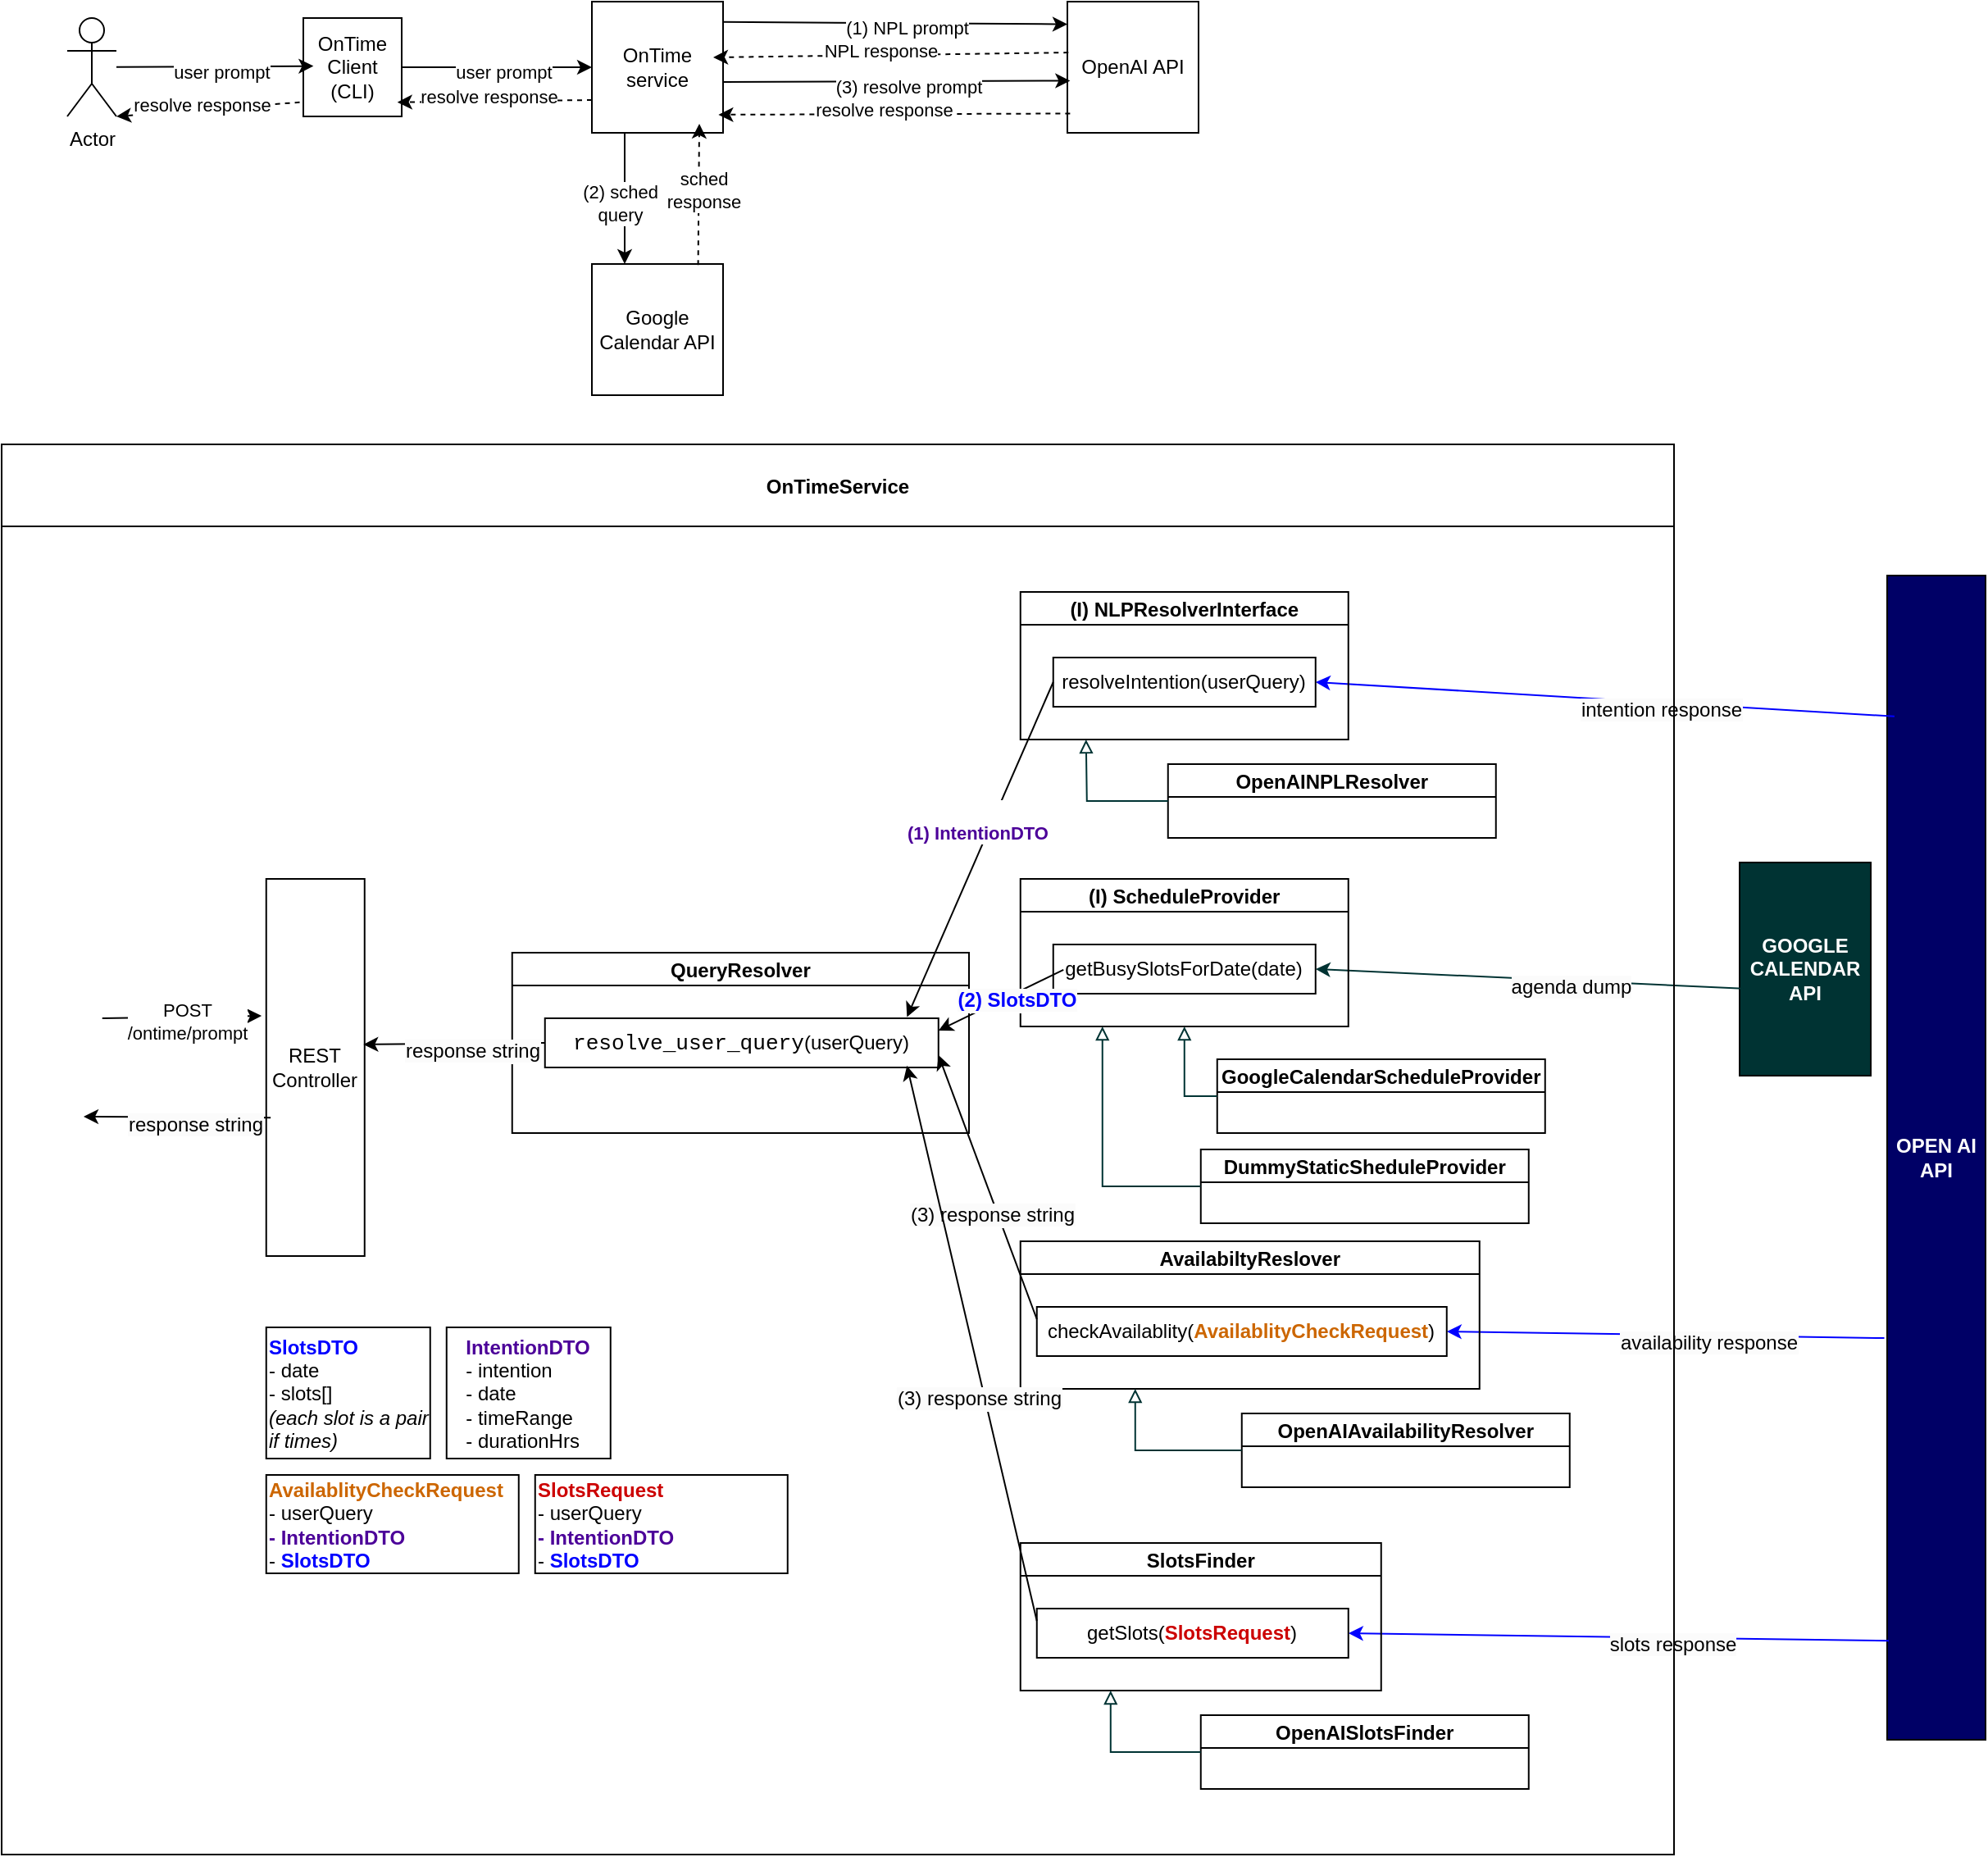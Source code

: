 <mxfile version="25.0.3">
  <diagram name="Page-1" id="O5Yeq7JF-oprdVF3xFMV">
    <mxGraphModel dx="1674" dy="738" grid="1" gridSize="10" guides="1" tooltips="1" connect="1" arrows="1" fold="1" page="1" pageScale="1" pageWidth="850" pageHeight="1100" math="0" shadow="0">
      <root>
        <mxCell id="0" />
        <mxCell id="1" parent="0" />
        <mxCell id="nvfyEzK4BFwzWhvPfm2Y-1" value="OnTime service" style="whiteSpace=wrap;html=1;aspect=fixed;" parent="1" vertex="1">
          <mxGeometry x="440" y="60" width="80" height="80" as="geometry" />
        </mxCell>
        <mxCell id="nvfyEzK4BFwzWhvPfm2Y-2" value="OpenAI API" style="whiteSpace=wrap;html=1;aspect=fixed;" parent="1" vertex="1">
          <mxGeometry x="730" y="60" width="80" height="80" as="geometry" />
        </mxCell>
        <mxCell id="nvfyEzK4BFwzWhvPfm2Y-3" value="Google Calendar API" style="whiteSpace=wrap;html=1;aspect=fixed;" parent="1" vertex="1">
          <mxGeometry x="440" y="220" width="80" height="80" as="geometry" />
        </mxCell>
        <mxCell id="nvfyEzK4BFwzWhvPfm2Y-4" value="OnTime&lt;div&gt;Client (CLI)&lt;/div&gt;" style="whiteSpace=wrap;html=1;aspect=fixed;" parent="1" vertex="1">
          <mxGeometry x="264" y="70" width="60" height="60" as="geometry" />
        </mxCell>
        <mxCell id="nvfyEzK4BFwzWhvPfm2Y-5" value="Actor" style="shape=umlActor;verticalLabelPosition=bottom;verticalAlign=top;html=1;outlineConnect=0;" parent="1" vertex="1">
          <mxGeometry x="120" y="70" width="30" height="60" as="geometry" />
        </mxCell>
        <mxCell id="nvfyEzK4BFwzWhvPfm2Y-6" value="" style="endArrow=classic;html=1;rounded=0;entryX=0.103;entryY=0.488;entryDx=0;entryDy=0;entryPerimeter=0;" parent="1" source="nvfyEzK4BFwzWhvPfm2Y-5" target="nvfyEzK4BFwzWhvPfm2Y-4" edge="1">
          <mxGeometry width="50" height="50" relative="1" as="geometry">
            <mxPoint x="520" y="150" as="sourcePoint" />
            <mxPoint x="570" y="100" as="targetPoint" />
          </mxGeometry>
        </mxCell>
        <mxCell id="nvfyEzK4BFwzWhvPfm2Y-7" value="user prompt" style="edgeLabel;html=1;align=center;verticalAlign=middle;resizable=0;points=[];" parent="nvfyEzK4BFwzWhvPfm2Y-6" vertex="1" connectable="0">
          <mxGeometry x="0.061" y="-3" relative="1" as="geometry">
            <mxPoint as="offset" />
          </mxGeometry>
        </mxCell>
        <mxCell id="nvfyEzK4BFwzWhvPfm2Y-8" value="" style="endArrow=classic;html=1;rounded=0;" parent="1" source="nvfyEzK4BFwzWhvPfm2Y-4" target="nvfyEzK4BFwzWhvPfm2Y-1" edge="1">
          <mxGeometry width="50" height="50" relative="1" as="geometry">
            <mxPoint x="190" y="110" as="sourcePoint" />
            <mxPoint x="291" y="109" as="targetPoint" />
          </mxGeometry>
        </mxCell>
        <mxCell id="nvfyEzK4BFwzWhvPfm2Y-9" value="user prompt" style="edgeLabel;html=1;align=center;verticalAlign=middle;resizable=0;points=[];" parent="nvfyEzK4BFwzWhvPfm2Y-8" vertex="1" connectable="0">
          <mxGeometry x="0.061" y="-3" relative="1" as="geometry">
            <mxPoint as="offset" />
          </mxGeometry>
        </mxCell>
        <mxCell id="nvfyEzK4BFwzWhvPfm2Y-10" value="" style="endArrow=classic;html=1;rounded=0;exitX=1;exitY=0.155;exitDx=0;exitDy=0;exitPerimeter=0;entryX=0;entryY=0.172;entryDx=0;entryDy=0;entryPerimeter=0;" parent="1" source="nvfyEzK4BFwzWhvPfm2Y-1" target="nvfyEzK4BFwzWhvPfm2Y-2" edge="1">
          <mxGeometry width="50" height="50" relative="1" as="geometry">
            <mxPoint x="345" y="110" as="sourcePoint" />
            <mxPoint x="450" y="110" as="targetPoint" />
          </mxGeometry>
        </mxCell>
        <mxCell id="nvfyEzK4BFwzWhvPfm2Y-11" value="(1) NPL prompt" style="edgeLabel;html=1;align=center;verticalAlign=middle;resizable=0;points=[];" parent="nvfyEzK4BFwzWhvPfm2Y-10" vertex="1" connectable="0">
          <mxGeometry x="0.061" y="-3" relative="1" as="geometry">
            <mxPoint as="offset" />
          </mxGeometry>
        </mxCell>
        <mxCell id="nvfyEzK4BFwzWhvPfm2Y-12" value="" style="endArrow=classic;html=1;rounded=0;dashed=1;exitX=0.008;exitY=0.388;exitDx=0;exitDy=0;exitPerimeter=0;" parent="1" source="nvfyEzK4BFwzWhvPfm2Y-2" edge="1">
          <mxGeometry width="50" height="50" relative="1" as="geometry">
            <mxPoint x="720.0" y="20.0" as="sourcePoint" />
            <mxPoint x="514" y="94" as="targetPoint" />
          </mxGeometry>
        </mxCell>
        <mxCell id="nvfyEzK4BFwzWhvPfm2Y-13" value="NPL response" style="edgeLabel;html=1;align=center;verticalAlign=middle;resizable=0;points=[];" parent="nvfyEzK4BFwzWhvPfm2Y-12" vertex="1" connectable="0">
          <mxGeometry x="0.061" y="-3" relative="1" as="geometry">
            <mxPoint as="offset" />
          </mxGeometry>
        </mxCell>
        <mxCell id="nvfyEzK4BFwzWhvPfm2Y-17" value="" style="endArrow=classic;html=1;rounded=0;exitX=0.25;exitY=1;exitDx=0;exitDy=0;entryX=0.25;entryY=0;entryDx=0;entryDy=0;" parent="1" source="nvfyEzK4BFwzWhvPfm2Y-1" target="nvfyEzK4BFwzWhvPfm2Y-3" edge="1">
          <mxGeometry width="50" height="50" relative="1" as="geometry">
            <mxPoint x="410" y="302" as="sourcePoint" />
            <mxPoint x="620" y="304" as="targetPoint" />
          </mxGeometry>
        </mxCell>
        <mxCell id="nvfyEzK4BFwzWhvPfm2Y-18" value="(2) sched&lt;div&gt;query&lt;/div&gt;" style="edgeLabel;html=1;align=center;verticalAlign=middle;resizable=0;points=[];" parent="nvfyEzK4BFwzWhvPfm2Y-17" vertex="1" connectable="0">
          <mxGeometry x="0.061" y="-3" relative="1" as="geometry">
            <mxPoint as="offset" />
          </mxGeometry>
        </mxCell>
        <mxCell id="nvfyEzK4BFwzWhvPfm2Y-20" value="" style="endArrow=classic;html=1;rounded=0;exitX=0.81;exitY=0.008;exitDx=0;exitDy=0;entryX=0.819;entryY=0.931;entryDx=0;entryDy=0;entryPerimeter=0;exitPerimeter=0;dashed=1;" parent="1" source="nvfyEzK4BFwzWhvPfm2Y-3" target="nvfyEzK4BFwzWhvPfm2Y-1" edge="1">
          <mxGeometry width="50" height="50" relative="1" as="geometry">
            <mxPoint x="350" y="370" as="sourcePoint" />
            <mxPoint x="350" y="450" as="targetPoint" />
          </mxGeometry>
        </mxCell>
        <mxCell id="nvfyEzK4BFwzWhvPfm2Y-21" value="sched&lt;div&gt;response&lt;/div&gt;" style="edgeLabel;html=1;align=center;verticalAlign=middle;resizable=0;points=[];" parent="nvfyEzK4BFwzWhvPfm2Y-20" vertex="1" connectable="0">
          <mxGeometry x="0.061" y="-3" relative="1" as="geometry">
            <mxPoint as="offset" />
          </mxGeometry>
        </mxCell>
        <mxCell id="nvfyEzK4BFwzWhvPfm2Y-25" value="" style="endArrow=classic;html=1;rounded=0;exitX=1;exitY=0.612;exitDx=0;exitDy=0;exitPerimeter=0;entryX=0.021;entryY=0.603;entryDx=0;entryDy=0;entryPerimeter=0;" parent="1" source="nvfyEzK4BFwzWhvPfm2Y-1" target="nvfyEzK4BFwzWhvPfm2Y-2" edge="1">
          <mxGeometry width="50" height="50" relative="1" as="geometry">
            <mxPoint x="530" y="82" as="sourcePoint" />
            <mxPoint x="740" y="84" as="targetPoint" />
          </mxGeometry>
        </mxCell>
        <mxCell id="nvfyEzK4BFwzWhvPfm2Y-26" value="(3) resolve prompt" style="edgeLabel;html=1;align=center;verticalAlign=middle;resizable=0;points=[];" parent="nvfyEzK4BFwzWhvPfm2Y-25" vertex="1" connectable="0">
          <mxGeometry x="0.061" y="-3" relative="1" as="geometry">
            <mxPoint as="offset" />
          </mxGeometry>
        </mxCell>
        <mxCell id="nvfyEzK4BFwzWhvPfm2Y-27" value="" style="endArrow=classic;html=1;rounded=0;dashed=1;exitX=0.021;exitY=0.853;exitDx=0;exitDy=0;exitPerimeter=0;entryX=0.965;entryY=0.862;entryDx=0;entryDy=0;entryPerimeter=0;" parent="1" source="nvfyEzK4BFwzWhvPfm2Y-2" target="nvfyEzK4BFwzWhvPfm2Y-1" edge="1">
          <mxGeometry width="50" height="50" relative="1" as="geometry">
            <mxPoint x="741" y="101" as="sourcePoint" />
            <mxPoint x="524" y="104" as="targetPoint" />
          </mxGeometry>
        </mxCell>
        <mxCell id="nvfyEzK4BFwzWhvPfm2Y-28" value="resolve response" style="edgeLabel;html=1;align=center;verticalAlign=middle;resizable=0;points=[];" parent="nvfyEzK4BFwzWhvPfm2Y-27" vertex="1" connectable="0">
          <mxGeometry x="0.061" y="-3" relative="1" as="geometry">
            <mxPoint as="offset" />
          </mxGeometry>
        </mxCell>
        <mxCell id="nvfyEzK4BFwzWhvPfm2Y-29" value="" style="endArrow=classic;html=1;rounded=0;dashed=1;exitX=0;exitY=0.75;exitDx=0;exitDy=0;entryX=0.956;entryY=0.856;entryDx=0;entryDy=0;entryPerimeter=0;" parent="1" source="nvfyEzK4BFwzWhvPfm2Y-1" target="nvfyEzK4BFwzWhvPfm2Y-4" edge="1">
          <mxGeometry width="50" height="50" relative="1" as="geometry">
            <mxPoint x="742" y="138" as="sourcePoint" />
            <mxPoint x="527" y="139" as="targetPoint" />
          </mxGeometry>
        </mxCell>
        <mxCell id="nvfyEzK4BFwzWhvPfm2Y-30" value="resolve response" style="edgeLabel;html=1;align=center;verticalAlign=middle;resizable=0;points=[];" parent="nvfyEzK4BFwzWhvPfm2Y-29" vertex="1" connectable="0">
          <mxGeometry x="0.061" y="-3" relative="1" as="geometry">
            <mxPoint as="offset" />
          </mxGeometry>
        </mxCell>
        <mxCell id="nvfyEzK4BFwzWhvPfm2Y-32" value="" style="endArrow=classic;html=1;rounded=0;dashed=1;exitX=-0.037;exitY=0.856;exitDx=0;exitDy=0;entryX=1;entryY=1;entryDx=0;entryDy=0;entryPerimeter=0;exitPerimeter=0;" parent="1" source="nvfyEzK4BFwzWhvPfm2Y-4" target="nvfyEzK4BFwzWhvPfm2Y-5" edge="1">
          <mxGeometry width="50" height="50" relative="1" as="geometry">
            <mxPoint x="450" y="130" as="sourcePoint" />
            <mxPoint x="323" y="131" as="targetPoint" />
          </mxGeometry>
        </mxCell>
        <mxCell id="nvfyEzK4BFwzWhvPfm2Y-33" value="resolve response" style="edgeLabel;html=1;align=center;verticalAlign=middle;resizable=0;points=[];" parent="nvfyEzK4BFwzWhvPfm2Y-32" vertex="1" connectable="0">
          <mxGeometry x="0.061" y="-3" relative="1" as="geometry">
            <mxPoint as="offset" />
          </mxGeometry>
        </mxCell>
        <mxCell id="nvfyEzK4BFwzWhvPfm2Y-73" value="&lt;font color=&quot;#ffffff&quot;&gt;OPEN AI API&lt;/font&gt;" style="rounded=0;whiteSpace=wrap;html=1;fontStyle=1;fillColor=#000066;" parent="1" vertex="1">
          <mxGeometry x="1230" y="410" width="60" height="710" as="geometry" />
        </mxCell>
        <mxCell id="nvfyEzK4BFwzWhvPfm2Y-75" value="&lt;font color=&quot;#ffffff&quot;&gt;GOOGLE CALENDAR&lt;/font&gt;&lt;div&gt;&lt;font color=&quot;#ffffff&quot;&gt;API&lt;/font&gt;&lt;/div&gt;" style="rounded=0;whiteSpace=wrap;html=1;fontStyle=1;fillColor=#003333;" parent="1" vertex="1">
          <mxGeometry x="1140" y="585" width="80" height="130" as="geometry" />
        </mxCell>
        <mxCell id="nvfyEzK4BFwzWhvPfm2Y-78" value="" style="endArrow=classic;html=1;rounded=0;exitX=0.074;exitY=0.121;exitDx=0;exitDy=0;entryX=1;entryY=0.5;entryDx=0;entryDy=0;exitPerimeter=0;strokeColor=#0000FF;" parent="1" source="nvfyEzK4BFwzWhvPfm2Y-73" target="nvfyEzK4BFwzWhvPfm2Y-47" edge="1">
          <mxGeometry width="50" height="50" relative="1" as="geometry">
            <mxPoint x="10" y="715" as="sourcePoint" />
            <mxPoint x="-101" y="716" as="targetPoint" />
          </mxGeometry>
        </mxCell>
        <mxCell id="nvfyEzK4BFwzWhvPfm2Y-79" value="&lt;span style=&quot;font-size: 12px; text-align: left; text-wrap-mode: wrap; background-color: rgb(251, 251, 251);&quot;&gt;intention response&lt;/span&gt;" style="edgeLabel;html=1;align=center;verticalAlign=middle;resizable=0;points=[];" parent="nvfyEzK4BFwzWhvPfm2Y-78" vertex="1" connectable="0">
          <mxGeometry x="-0.195" y="4" relative="1" as="geometry">
            <mxPoint as="offset" />
          </mxGeometry>
        </mxCell>
        <mxCell id="nvfyEzK4BFwzWhvPfm2Y-82" value="" style="endArrow=classic;html=1;rounded=0;entryX=1;entryY=0.5;entryDx=0;entryDy=0;strokeColor=#003333;exitX=0.025;exitY=0.591;exitDx=0;exitDy=0;exitPerimeter=0;" parent="1" source="nvfyEzK4BFwzWhvPfm2Y-75" target="nvfyEzK4BFwzWhvPfm2Y-52" edge="1">
          <mxGeometry width="50" height="50" relative="1" as="geometry">
            <mxPoint x="705" y="580" as="sourcePoint" />
            <mxPoint x="480" y="585" as="targetPoint" />
          </mxGeometry>
        </mxCell>
        <mxCell id="nvfyEzK4BFwzWhvPfm2Y-83" value="&lt;div style=&quot;text-align: left;&quot;&gt;&lt;span style=&quot;font-size: 12px; text-wrap-mode: wrap; background-color: rgb(251, 251, 251);&quot;&gt;agenda dump&lt;/span&gt;&lt;/div&gt;" style="edgeLabel;html=1;align=center;verticalAlign=middle;resizable=0;points=[];" parent="nvfyEzK4BFwzWhvPfm2Y-82" vertex="1" connectable="0">
          <mxGeometry x="-0.195" y="4" relative="1" as="geometry">
            <mxPoint as="offset" />
          </mxGeometry>
        </mxCell>
        <mxCell id="nvfyEzK4BFwzWhvPfm2Y-86" value="" style="endArrow=classic;html=1;rounded=0;exitX=-0.029;exitY=0.655;exitDx=0;exitDy=0;entryX=1;entryY=0.5;entryDx=0;entryDy=0;exitPerimeter=0;strokeColor=#0000FF;" parent="1" source="nvfyEzK4BFwzWhvPfm2Y-73" target="nvfyEzK4BFwzWhvPfm2Y-59" edge="1">
          <mxGeometry width="50" height="50" relative="1" as="geometry">
            <mxPoint x="714" y="577" as="sourcePoint" />
            <mxPoint x="480" y="585" as="targetPoint" />
          </mxGeometry>
        </mxCell>
        <mxCell id="nvfyEzK4BFwzWhvPfm2Y-87" value="&lt;span style=&quot;font-size: 12px; text-align: left; text-wrap-mode: wrap; background-color: rgb(251, 251, 251);&quot;&gt;availability response&lt;/span&gt;" style="edgeLabel;html=1;align=center;verticalAlign=middle;resizable=0;points=[];" parent="nvfyEzK4BFwzWhvPfm2Y-86" vertex="1" connectable="0">
          <mxGeometry x="-0.195" y="4" relative="1" as="geometry">
            <mxPoint as="offset" />
          </mxGeometry>
        </mxCell>
        <mxCell id="nvfyEzK4BFwzWhvPfm2Y-90" value="" style="endArrow=classic;html=1;rounded=0;exitX=0.017;exitY=0.915;exitDx=0;exitDy=0;entryX=1;entryY=0.5;entryDx=0;entryDy=0;exitPerimeter=0;strokeColor=#0000FF;" parent="1" source="nvfyEzK4BFwzWhvPfm2Y-73" target="nvfyEzK4BFwzWhvPfm2Y-63" edge="1">
          <mxGeometry width="50" height="50" relative="1" as="geometry">
            <mxPoint x="708" y="785" as="sourcePoint" />
            <mxPoint x="560" y="785" as="targetPoint" />
          </mxGeometry>
        </mxCell>
        <mxCell id="nvfyEzK4BFwzWhvPfm2Y-91" value="&lt;span style=&quot;font-size: 12px; text-align: left; text-wrap-mode: wrap; background-color: rgb(251, 251, 251);&quot;&gt;slots response&lt;/span&gt;" style="edgeLabel;html=1;align=center;verticalAlign=middle;resizable=0;points=[];" parent="nvfyEzK4BFwzWhvPfm2Y-90" vertex="1" connectable="0">
          <mxGeometry x="-0.195" y="4" relative="1" as="geometry">
            <mxPoint as="offset" />
          </mxGeometry>
        </mxCell>
        <mxCell id="nvfyEzK4BFwzWhvPfm2Y-109" value="OnTimeService" style="swimlane;startSize=50;" parent="1" vertex="1">
          <mxGeometry x="80" y="330" width="1020" height="860" as="geometry" />
        </mxCell>
        <mxCell id="nvfyEzK4BFwzWhvPfm2Y-34" value="REST Controller" style="rounded=0;whiteSpace=wrap;html=1;" parent="nvfyEzK4BFwzWhvPfm2Y-109" vertex="1">
          <mxGeometry x="161.38" y="265" width="60" height="230" as="geometry" />
        </mxCell>
        <mxCell id="nvfyEzK4BFwzWhvPfm2Y-40" value="" style="endArrow=classic;html=1;rounded=0;entryX=-0.047;entryY=0.363;entryDx=0;entryDy=0;entryPerimeter=0;" parent="nvfyEzK4BFwzWhvPfm2Y-109" target="nvfyEzK4BFwzWhvPfm2Y-34" edge="1">
          <mxGeometry width="50" height="50" relative="1" as="geometry">
            <mxPoint x="61.38" y="350" as="sourcePoint" />
            <mxPoint x="193.38" y="344.66" as="targetPoint" />
          </mxGeometry>
        </mxCell>
        <mxCell id="nvfyEzK4BFwzWhvPfm2Y-41" value="POST&lt;div&gt;/ontime/prompt&lt;/div&gt;" style="edgeLabel;html=1;align=center;verticalAlign=middle;resizable=0;points=[];" parent="nvfyEzK4BFwzWhvPfm2Y-40" vertex="1" connectable="0">
          <mxGeometry x="0.061" y="-3" relative="1" as="geometry">
            <mxPoint as="offset" />
          </mxGeometry>
        </mxCell>
        <mxCell id="nvfyEzK4BFwzWhvPfm2Y-44" value="QueryResolver" style="swimlane;startSize=20;fontStyle=1" parent="nvfyEzK4BFwzWhvPfm2Y-109" vertex="1">
          <mxGeometry x="311.38" y="310" width="278.62" height="110" as="geometry">
            <mxRectangle x="620" y="600" width="50" height="40" as="alternateBounds" />
          </mxGeometry>
        </mxCell>
        <mxCell id="nvfyEzK4BFwzWhvPfm2Y-45" value="&lt;span style=&quot;background-color: rgb(255, 255, 255); font-family: &amp;quot;Courier New&amp;quot;; font-size: 9.8pt;&quot;&gt;resolve_user_query&lt;/span&gt;(userQuery)" style="rounded=0;whiteSpace=wrap;html=1;" parent="nvfyEzK4BFwzWhvPfm2Y-44" vertex="1">
          <mxGeometry x="20" y="40" width="240" height="30" as="geometry" />
        </mxCell>
        <mxCell id="nvfyEzK4BFwzWhvPfm2Y-46" value="(I) NLPResolverInterface" style="swimlane;startSize=20;fontStyle=1" parent="nvfyEzK4BFwzWhvPfm2Y-109" vertex="1">
          <mxGeometry x="621.38" y="90" width="200" height="90" as="geometry">
            <mxRectangle x="620" y="600" width="50" height="40" as="alternateBounds" />
          </mxGeometry>
        </mxCell>
        <mxCell id="nvfyEzK4BFwzWhvPfm2Y-47" value="resolveIntention(userQuery)" style="rounded=0;whiteSpace=wrap;html=1;" parent="nvfyEzK4BFwzWhvPfm2Y-46" vertex="1">
          <mxGeometry x="20" y="40" width="160" height="30" as="geometry" />
        </mxCell>
        <mxCell id="nvfyEzK4BFwzWhvPfm2Y-48" value="" style="endArrow=classic;html=1;rounded=0;exitX=0;exitY=0.5;exitDx=0;exitDy=0;entryX=0.92;entryY=-0.024;entryDx=0;entryDy=0;entryPerimeter=0;" parent="nvfyEzK4BFwzWhvPfm2Y-109" source="nvfyEzK4BFwzWhvPfm2Y-47" target="nvfyEzK4BFwzWhvPfm2Y-45" edge="1">
          <mxGeometry width="50" height="50" relative="1" as="geometry">
            <mxPoint x="601.38" y="380" as="sourcePoint" />
            <mxPoint x="727.38" y="430" as="targetPoint" />
          </mxGeometry>
        </mxCell>
        <mxCell id="nvfyEzK4BFwzWhvPfm2Y-49" value="&lt;b&gt;&lt;font color=&quot;#4c0099&quot;&gt;&lt;br&gt;(1) IntentionDTO&lt;/font&gt;&lt;/b&gt;" style="edgeLabel;html=1;align=center;verticalAlign=middle;resizable=0;points=[];" parent="nvfyEzK4BFwzWhvPfm2Y-48" vertex="1" connectable="0">
          <mxGeometry x="0.061" y="-3" relative="1" as="geometry">
            <mxPoint x="4" y="-23" as="offset" />
          </mxGeometry>
        </mxCell>
        <mxCell id="nvfyEzK4BFwzWhvPfm2Y-50" value="&lt;b&gt;&lt;font color=&quot;#4c0099&quot;&gt;IntentionDTO&lt;/font&gt;&lt;/b&gt;&lt;div style=&quot;text-align: left;&quot;&gt;- intention&lt;/div&gt;&lt;div style=&quot;text-align: left;&quot;&gt;- date&lt;/div&gt;&lt;div style=&quot;text-align: left;&quot;&gt;- timeRange&lt;/div&gt;&lt;div style=&quot;text-align: left;&quot;&gt;- durationHrs&lt;/div&gt;" style="rounded=0;whiteSpace=wrap;html=1;" parent="nvfyEzK4BFwzWhvPfm2Y-109" vertex="1">
          <mxGeometry x="271.38" y="538.5" width="100" height="80" as="geometry" />
        </mxCell>
        <mxCell id="nvfyEzK4BFwzWhvPfm2Y-51" value="(I) ScheduleProvider" style="swimlane;startSize=20;fontStyle=1" parent="nvfyEzK4BFwzWhvPfm2Y-109" vertex="1">
          <mxGeometry x="621.38" y="265" width="200" height="90" as="geometry">
            <mxRectangle x="620" y="600" width="50" height="40" as="alternateBounds" />
          </mxGeometry>
        </mxCell>
        <mxCell id="nvfyEzK4BFwzWhvPfm2Y-52" value="getBusySlotsForDate(date)" style="rounded=0;whiteSpace=wrap;html=1;" parent="nvfyEzK4BFwzWhvPfm2Y-51" vertex="1">
          <mxGeometry x="20" y="40" width="160" height="30" as="geometry" />
        </mxCell>
        <mxCell id="nvfyEzK4BFwzWhvPfm2Y-54" value="" style="endArrow=classic;html=1;rounded=0;exitX=0.039;exitY=0.516;exitDx=0;exitDy=0;exitPerimeter=0;entryX=1;entryY=0.25;entryDx=0;entryDy=0;" parent="nvfyEzK4BFwzWhvPfm2Y-109" source="nvfyEzK4BFwzWhvPfm2Y-52" target="nvfyEzK4BFwzWhvPfm2Y-45" edge="1">
          <mxGeometry width="50" height="50" relative="1" as="geometry">
            <mxPoint x="121.38" y="374.66" as="sourcePoint" />
            <mxPoint x="237.38" y="374.66" as="targetPoint" />
          </mxGeometry>
        </mxCell>
        <mxCell id="nvfyEzK4BFwzWhvPfm2Y-57" value="&lt;b style=&quot;font-size: 12px; text-align: left; text-wrap-mode: wrap; background-color: rgb(251, 251, 251);&quot;&gt;&lt;font color=&quot;#0000ff&quot;&gt;(2) SlotsDTO&lt;/font&gt;&lt;/b&gt;" style="edgeLabel;html=1;align=center;verticalAlign=middle;resizable=0;points=[];" parent="nvfyEzK4BFwzWhvPfm2Y-54" vertex="1" connectable="0">
          <mxGeometry x="-0.195" y="4" relative="1" as="geometry">
            <mxPoint as="offset" />
          </mxGeometry>
        </mxCell>
        <mxCell id="nvfyEzK4BFwzWhvPfm2Y-56" value="&lt;div style=&quot;&quot;&gt;&lt;b style=&quot;&quot;&gt;&lt;font color=&quot;#0000ff&quot;&gt;SlotsDTO&lt;/font&gt;&lt;/b&gt;&lt;/div&gt;&lt;div style=&quot;&quot;&gt;- date&lt;/div&gt;&lt;div style=&quot;&quot;&gt;- slots[]&lt;br&gt;&lt;/div&gt;&lt;div style=&quot;&quot;&gt;&lt;i&gt;(each slot is a pair if times)&lt;/i&gt;&lt;/div&gt;" style="rounded=0;whiteSpace=wrap;html=1;align=left;" parent="nvfyEzK4BFwzWhvPfm2Y-109" vertex="1">
          <mxGeometry x="161.38" y="538.5" width="100" height="80" as="geometry" />
        </mxCell>
        <mxCell id="nvfyEzK4BFwzWhvPfm2Y-58" value="AvailabiltyReslover" style="swimlane;startSize=20;fontStyle=1" parent="nvfyEzK4BFwzWhvPfm2Y-109" vertex="1">
          <mxGeometry x="621.38" y="486" width="280" height="90" as="geometry">
            <mxRectangle x="620" y="600" width="50" height="40" as="alternateBounds" />
          </mxGeometry>
        </mxCell>
        <mxCell id="nvfyEzK4BFwzWhvPfm2Y-59" value="checkAvailablity(&lt;b style=&quot;text-align: left;&quot;&gt;&lt;font color=&quot;#cc6600&quot;&gt;AvailablityCheckRequest&lt;/font&gt;&lt;/b&gt;)" style="rounded=0;whiteSpace=wrap;html=1;" parent="nvfyEzK4BFwzWhvPfm2Y-58" vertex="1">
          <mxGeometry x="10" y="40" width="250" height="30" as="geometry" />
        </mxCell>
        <mxCell id="nvfyEzK4BFwzWhvPfm2Y-60" value="&lt;b&gt;&lt;font color=&quot;#cc6600&quot;&gt;AvailablityCheckRequest&lt;/font&gt;&lt;/b&gt;&lt;div style=&quot;&quot;&gt;- userQuery&lt;/div&gt;&lt;div style=&quot;&quot;&gt;&lt;b style=&quot;text-align: center;&quot;&gt;&lt;font color=&quot;#4c0099&quot;&gt;- IntentionDTO&lt;/font&gt;&lt;/b&gt;&lt;/div&gt;&lt;div style=&quot;&quot;&gt;-&amp;nbsp;&lt;b style=&quot;background-color: initial;&quot;&gt;&lt;font color=&quot;#0000ff&quot;&gt;SlotsDTO&lt;/font&gt;&lt;/b&gt;&lt;/div&gt;" style="rounded=0;whiteSpace=wrap;html=1;align=left;" parent="nvfyEzK4BFwzWhvPfm2Y-109" vertex="1">
          <mxGeometry x="161.38" y="628.5" width="154" height="60" as="geometry" />
        </mxCell>
        <mxCell id="nvfyEzK4BFwzWhvPfm2Y-61" value="&lt;div style=&quot;&quot;&gt;&lt;b style=&quot;&quot;&gt;&lt;font color=&quot;#cc0000&quot;&gt;SlotsRequest&lt;/font&gt;&lt;/b&gt;&lt;/div&gt;&lt;div style=&quot;&quot;&gt;- userQuery&lt;/div&gt;&lt;div style=&quot;&quot;&gt;&lt;b style=&quot;text-align: center;&quot;&gt;&lt;font color=&quot;#4c0099&quot;&gt;- IntentionDTO&lt;/font&gt;&lt;/b&gt;&lt;/div&gt;&lt;div style=&quot;&quot;&gt;-&amp;nbsp;&lt;b style=&quot;background-color: initial;&quot;&gt;&lt;font color=&quot;#0000ff&quot;&gt;SlotsDTO&lt;/font&gt;&lt;/b&gt;&lt;/div&gt;" style="rounded=0;whiteSpace=wrap;html=1;align=left;" parent="nvfyEzK4BFwzWhvPfm2Y-109" vertex="1">
          <mxGeometry x="325.38" y="628.5" width="154" height="60" as="geometry" />
        </mxCell>
        <mxCell id="nvfyEzK4BFwzWhvPfm2Y-62" value="SlotsFinder" style="swimlane;startSize=20;fontStyle=1" parent="nvfyEzK4BFwzWhvPfm2Y-109" vertex="1">
          <mxGeometry x="621.38" y="670" width="220" height="90" as="geometry">
            <mxRectangle x="490" y="890" width="50" height="40" as="alternateBounds" />
          </mxGeometry>
        </mxCell>
        <mxCell id="nvfyEzK4BFwzWhvPfm2Y-63" value="getSlots(&lt;b style=&quot;text-align: left;&quot;&gt;&lt;font color=&quot;#cc0000&quot;&gt;SlotsRequest&lt;/font&gt;&lt;/b&gt;)" style="rounded=0;whiteSpace=wrap;html=1;" parent="nvfyEzK4BFwzWhvPfm2Y-62" vertex="1">
          <mxGeometry x="10" y="40" width="190" height="30" as="geometry" />
        </mxCell>
        <mxCell id="nvfyEzK4BFwzWhvPfm2Y-64" value="" style="endArrow=classic;html=1;rounded=0;exitX=0;exitY=0.25;exitDx=0;exitDy=0;entryX=1;entryY=0.75;entryDx=0;entryDy=0;" parent="nvfyEzK4BFwzWhvPfm2Y-109" source="nvfyEzK4BFwzWhvPfm2Y-59" target="nvfyEzK4BFwzWhvPfm2Y-45" edge="1">
          <mxGeometry width="50" height="50" relative="1" as="geometry">
            <mxPoint x="657.38" y="425" as="sourcePoint" />
            <mxPoint x="502.38" y="390" as="targetPoint" />
          </mxGeometry>
        </mxCell>
        <mxCell id="nvfyEzK4BFwzWhvPfm2Y-65" value="&lt;span style=&quot;font-size: 12px; text-align: left; text-wrap-mode: wrap; background-color: rgb(251, 251, 251);&quot;&gt;(3) response string&lt;/span&gt;" style="edgeLabel;html=1;align=center;verticalAlign=middle;resizable=0;points=[];" parent="nvfyEzK4BFwzWhvPfm2Y-64" vertex="1" connectable="0">
          <mxGeometry x="-0.195" y="4" relative="1" as="geometry">
            <mxPoint as="offset" />
          </mxGeometry>
        </mxCell>
        <mxCell id="nvfyEzK4BFwzWhvPfm2Y-66" value="" style="endArrow=classic;html=1;rounded=0;exitX=0;exitY=0.25;exitDx=0;exitDy=0;entryX=0.92;entryY=0.964;entryDx=0;entryDy=0;entryPerimeter=0;" parent="nvfyEzK4BFwzWhvPfm2Y-109" source="nvfyEzK4BFwzWhvPfm2Y-63" target="nvfyEzK4BFwzWhvPfm2Y-45" edge="1">
          <mxGeometry width="50" height="50" relative="1" as="geometry">
            <mxPoint x="646.38" y="540" as="sourcePoint" />
            <mxPoint x="454.38" y="391" as="targetPoint" />
          </mxGeometry>
        </mxCell>
        <mxCell id="nvfyEzK4BFwzWhvPfm2Y-67" value="&lt;span style=&quot;font-size: 12px; text-align: left; text-wrap-mode: wrap; background-color: rgb(251, 251, 251);&quot;&gt;(3) response string&lt;/span&gt;" style="edgeLabel;html=1;align=center;verticalAlign=middle;resizable=0;points=[];" parent="nvfyEzK4BFwzWhvPfm2Y-66" vertex="1" connectable="0">
          <mxGeometry x="-0.195" y="4" relative="1" as="geometry">
            <mxPoint as="offset" />
          </mxGeometry>
        </mxCell>
        <mxCell id="nvfyEzK4BFwzWhvPfm2Y-68" value="" style="endArrow=classic;html=1;rounded=0;exitX=0;exitY=0.5;exitDx=0;exitDy=0;entryX=0.988;entryY=0.439;entryDx=0;entryDy=0;entryPerimeter=0;" parent="nvfyEzK4BFwzWhvPfm2Y-109" source="nvfyEzK4BFwzWhvPfm2Y-45" target="nvfyEzK4BFwzWhvPfm2Y-34" edge="1">
          <mxGeometry width="50" height="50" relative="1" as="geometry">
            <mxPoint x="641.38" y="538" as="sourcePoint" />
            <mxPoint x="516.38" y="389" as="targetPoint" />
          </mxGeometry>
        </mxCell>
        <mxCell id="nvfyEzK4BFwzWhvPfm2Y-69" value="&lt;span style=&quot;font-size: 12px; text-align: left; text-wrap-mode: wrap; background-color: rgb(251, 251, 251);&quot;&gt;response string&lt;/span&gt;" style="edgeLabel;html=1;align=center;verticalAlign=middle;resizable=0;points=[];" parent="nvfyEzK4BFwzWhvPfm2Y-68" vertex="1" connectable="0">
          <mxGeometry x="-0.195" y="4" relative="1" as="geometry">
            <mxPoint as="offset" />
          </mxGeometry>
        </mxCell>
        <mxCell id="nvfyEzK4BFwzWhvPfm2Y-71" value="" style="endArrow=classic;html=1;rounded=0;exitX=0.045;exitY=0.633;exitDx=0;exitDy=0;exitPerimeter=0;" parent="nvfyEzK4BFwzWhvPfm2Y-109" source="nvfyEzK4BFwzWhvPfm2Y-34" edge="1">
          <mxGeometry width="50" height="50" relative="1" as="geometry">
            <mxPoint x="341.38" y="375" as="sourcePoint" />
            <mxPoint x="50.001" y="410" as="targetPoint" />
          </mxGeometry>
        </mxCell>
        <mxCell id="nvfyEzK4BFwzWhvPfm2Y-72" value="&lt;span style=&quot;font-size: 12px; text-align: left; text-wrap-mode: wrap; background-color: rgb(251, 251, 251);&quot;&gt;response string&lt;/span&gt;" style="edgeLabel;html=1;align=center;verticalAlign=middle;resizable=0;points=[];" parent="nvfyEzK4BFwzWhvPfm2Y-71" vertex="1" connectable="0">
          <mxGeometry x="-0.195" y="4" relative="1" as="geometry">
            <mxPoint as="offset" />
          </mxGeometry>
        </mxCell>
        <mxCell id="nvfyEzK4BFwzWhvPfm2Y-93" value="OpenAINPLResolver" style="swimlane;startSize=20;fontStyle=1" parent="nvfyEzK4BFwzWhvPfm2Y-109" vertex="1">
          <mxGeometry x="711.38" y="195" width="200" height="45" as="geometry">
            <mxRectangle x="600" y="505" width="50" height="40" as="alternateBounds" />
          </mxGeometry>
        </mxCell>
        <mxCell id="nvfyEzK4BFwzWhvPfm2Y-95" value="" style="endArrow=block;html=1;rounded=0;strokeColor=#003333;exitX=0;exitY=0.5;exitDx=0;exitDy=0;endFill=0;edgeStyle=orthogonalEdgeStyle;" parent="nvfyEzK4BFwzWhvPfm2Y-109" source="nvfyEzK4BFwzWhvPfm2Y-93" edge="1">
          <mxGeometry width="50" height="50" relative="1" as="geometry">
            <mxPoint x="933.38" y="332" as="sourcePoint" />
            <mxPoint x="661.38" y="180" as="targetPoint" />
          </mxGeometry>
        </mxCell>
        <mxCell id="nvfyEzK4BFwzWhvPfm2Y-96" value="&lt;div style=&quot;text-align: left;&quot;&gt;&lt;br&gt;&lt;/div&gt;" style="edgeLabel;html=1;align=center;verticalAlign=middle;resizable=0;points=[];" parent="nvfyEzK4BFwzWhvPfm2Y-95" vertex="1" connectable="0">
          <mxGeometry x="-0.195" y="4" relative="1" as="geometry">
            <mxPoint as="offset" />
          </mxGeometry>
        </mxCell>
        <mxCell id="nvfyEzK4BFwzWhvPfm2Y-97" value="GoogleCalendarScheduleProvider" style="swimlane;startSize=20;fontStyle=1" parent="nvfyEzK4BFwzWhvPfm2Y-109" vertex="1">
          <mxGeometry x="741.38" y="375" width="200" height="45" as="geometry">
            <mxRectangle x="620" y="600" width="50" height="40" as="alternateBounds" />
          </mxGeometry>
        </mxCell>
        <mxCell id="nvfyEzK4BFwzWhvPfm2Y-98" value="" style="endArrow=block;html=1;rounded=0;strokeColor=#003333;exitX=0;exitY=0.5;exitDx=0;exitDy=0;endFill=0;edgeStyle=orthogonalEdgeStyle;entryX=0.5;entryY=1;entryDx=0;entryDy=0;" parent="nvfyEzK4BFwzWhvPfm2Y-109" source="nvfyEzK4BFwzWhvPfm2Y-97" target="nvfyEzK4BFwzWhvPfm2Y-51" edge="1">
          <mxGeometry width="50" height="50" relative="1" as="geometry">
            <mxPoint x="721.38" y="228" as="sourcePoint" />
            <mxPoint x="631.38" y="350" as="targetPoint" />
          </mxGeometry>
        </mxCell>
        <mxCell id="nvfyEzK4BFwzWhvPfm2Y-99" value="&lt;div style=&quot;text-align: left;&quot;&gt;&lt;br&gt;&lt;/div&gt;" style="edgeLabel;html=1;align=center;verticalAlign=middle;resizable=0;points=[];" parent="nvfyEzK4BFwzWhvPfm2Y-98" vertex="1" connectable="0">
          <mxGeometry x="-0.195" y="4" relative="1" as="geometry">
            <mxPoint as="offset" />
          </mxGeometry>
        </mxCell>
        <mxCell id="nvfyEzK4BFwzWhvPfm2Y-100" value="DummyStaticSheduleProvider" style="swimlane;startSize=20;fontStyle=1" parent="nvfyEzK4BFwzWhvPfm2Y-109" vertex="1">
          <mxGeometry x="731.38" y="430" width="200" height="45" as="geometry">
            <mxRectangle x="620" y="600" width="50" height="40" as="alternateBounds" />
          </mxGeometry>
        </mxCell>
        <mxCell id="nvfyEzK4BFwzWhvPfm2Y-101" value="" style="endArrow=block;html=1;rounded=0;strokeColor=#003333;exitX=0;exitY=0.5;exitDx=0;exitDy=0;endFill=0;edgeStyle=orthogonalEdgeStyle;entryX=0.25;entryY=1;entryDx=0;entryDy=0;" parent="nvfyEzK4BFwzWhvPfm2Y-109" source="nvfyEzK4BFwzWhvPfm2Y-100" target="nvfyEzK4BFwzWhvPfm2Y-51" edge="1">
          <mxGeometry width="50" height="50" relative="1" as="geometry">
            <mxPoint x="741.38" y="408" as="sourcePoint" />
            <mxPoint x="681.38" y="365" as="targetPoint" />
          </mxGeometry>
        </mxCell>
        <mxCell id="nvfyEzK4BFwzWhvPfm2Y-102" value="&lt;div style=&quot;text-align: left;&quot;&gt;&lt;br&gt;&lt;/div&gt;" style="edgeLabel;html=1;align=center;verticalAlign=middle;resizable=0;points=[];" parent="nvfyEzK4BFwzWhvPfm2Y-101" vertex="1" connectable="0">
          <mxGeometry x="-0.195" y="4" relative="1" as="geometry">
            <mxPoint as="offset" />
          </mxGeometry>
        </mxCell>
        <mxCell id="nvfyEzK4BFwzWhvPfm2Y-103" value="OpenAIAvailabilityResolver" style="swimlane;startSize=20;fontStyle=1" parent="nvfyEzK4BFwzWhvPfm2Y-109" vertex="1">
          <mxGeometry x="756.38" y="591" width="200" height="45" as="geometry">
            <mxRectangle x="600" y="505" width="50" height="40" as="alternateBounds" />
          </mxGeometry>
        </mxCell>
        <mxCell id="nvfyEzK4BFwzWhvPfm2Y-104" value="" style="endArrow=block;html=1;rounded=0;strokeColor=#003333;exitX=0;exitY=0.5;exitDx=0;exitDy=0;endFill=0;edgeStyle=orthogonalEdgeStyle;entryX=0.25;entryY=1;entryDx=0;entryDy=0;" parent="nvfyEzK4BFwzWhvPfm2Y-109" source="nvfyEzK4BFwzWhvPfm2Y-103" target="nvfyEzK4BFwzWhvPfm2Y-58" edge="1">
          <mxGeometry width="50" height="50" relative="1" as="geometry">
            <mxPoint x="978.38" y="728" as="sourcePoint" />
            <mxPoint x="706.38" y="576" as="targetPoint" />
          </mxGeometry>
        </mxCell>
        <mxCell id="nvfyEzK4BFwzWhvPfm2Y-105" value="&lt;div style=&quot;text-align: left;&quot;&gt;&lt;br&gt;&lt;/div&gt;" style="edgeLabel;html=1;align=center;verticalAlign=middle;resizable=0;points=[];" parent="nvfyEzK4BFwzWhvPfm2Y-104" vertex="1" connectable="0">
          <mxGeometry x="-0.195" y="4" relative="1" as="geometry">
            <mxPoint as="offset" />
          </mxGeometry>
        </mxCell>
        <mxCell id="nvfyEzK4BFwzWhvPfm2Y-106" value="OpenAISlotsFinder" style="swimlane;startSize=20;fontStyle=1" parent="nvfyEzK4BFwzWhvPfm2Y-109" vertex="1">
          <mxGeometry x="731.38" y="775" width="200" height="45" as="geometry">
            <mxRectangle x="600" y="505" width="50" height="40" as="alternateBounds" />
          </mxGeometry>
        </mxCell>
        <mxCell id="nvfyEzK4BFwzWhvPfm2Y-107" value="" style="endArrow=block;html=1;rounded=0;strokeColor=#003333;exitX=0;exitY=0.5;exitDx=0;exitDy=0;endFill=0;edgeStyle=orthogonalEdgeStyle;entryX=0.25;entryY=1;entryDx=0;entryDy=0;" parent="nvfyEzK4BFwzWhvPfm2Y-109" source="nvfyEzK4BFwzWhvPfm2Y-106" target="nvfyEzK4BFwzWhvPfm2Y-62" edge="1">
          <mxGeometry width="50" height="50" relative="1" as="geometry">
            <mxPoint x="953.38" y="912" as="sourcePoint" />
            <mxPoint x="681.38" y="760" as="targetPoint" />
          </mxGeometry>
        </mxCell>
        <mxCell id="nvfyEzK4BFwzWhvPfm2Y-108" value="&lt;div style=&quot;text-align: left;&quot;&gt;&lt;br&gt;&lt;/div&gt;" style="edgeLabel;html=1;align=center;verticalAlign=middle;resizable=0;points=[];" parent="nvfyEzK4BFwzWhvPfm2Y-107" vertex="1" connectable="0">
          <mxGeometry x="-0.195" y="4" relative="1" as="geometry">
            <mxPoint as="offset" />
          </mxGeometry>
        </mxCell>
      </root>
    </mxGraphModel>
  </diagram>
</mxfile>
